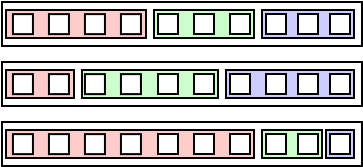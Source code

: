 <?xml version="1.0" encoding="UTF-8"?>
<dia:diagram xmlns:dia="http://www.lysator.liu.se/~alla/dia/">
  <dia:layer name="Background" visible="true" connectable="true" active="true">
    <dia:object type="Standard - Box" version="0" id="O0">
      <dia:attribute name="obj_pos">
        <dia:point val="13.2,6"/>
      </dia:attribute>
      <dia:attribute name="obj_bb">
        <dia:rectangle val="13.15,5.95;31.25,8.25"/>
      </dia:attribute>
      <dia:attribute name="elem_corner">
        <dia:point val="13.2,6"/>
      </dia:attribute>
      <dia:attribute name="elem_width">
        <dia:real val="18.0"/>
      </dia:attribute>
      <dia:attribute name="elem_height">
        <dia:real val="2.2"/>
      </dia:attribute>
      <dia:attribute name="show_background">
        <dia:boolean val="true"/>
      </dia:attribute>
    </dia:object>
    <dia:object type="Standard - Box" version="0" id="O1">
      <dia:attribute name="obj_pos">
        <dia:point val="13.2,9"/>
      </dia:attribute>
      <dia:attribute name="obj_bb">
        <dia:rectangle val="13.15,8.95;31.25,11.25"/>
      </dia:attribute>
      <dia:attribute name="elem_corner">
        <dia:point val="13.2,9"/>
      </dia:attribute>
      <dia:attribute name="elem_width">
        <dia:real val="18.0"/>
      </dia:attribute>
      <dia:attribute name="elem_height">
        <dia:real val="2.2"/>
      </dia:attribute>
      <dia:attribute name="show_background">
        <dia:boolean val="true"/>
      </dia:attribute>
    </dia:object>
    <dia:object type="Standard - Box" version="0" id="O2">
      <dia:attribute name="obj_pos">
        <dia:point val="13.2,12"/>
      </dia:attribute>
      <dia:attribute name="obj_bb">
        <dia:rectangle val="13.15,11.95;31.25,14.25"/>
      </dia:attribute>
      <dia:attribute name="elem_corner">
        <dia:point val="13.2,12"/>
      </dia:attribute>
      <dia:attribute name="elem_width">
        <dia:real val="18.0"/>
      </dia:attribute>
      <dia:attribute name="elem_height">
        <dia:real val="2.2"/>
      </dia:attribute>
      <dia:attribute name="show_background">
        <dia:boolean val="true"/>
      </dia:attribute>
    </dia:object>
    <dia:object type="Standard - Box" version="0" id="O3">
      <dia:attribute name="obj_pos">
        <dia:point val="13.4,6.4"/>
      </dia:attribute>
      <dia:attribute name="obj_bb">
        <dia:rectangle val="13.35,6.35;20.45,7.85"/>
      </dia:attribute>
      <dia:attribute name="elem_corner">
        <dia:point val="13.4,6.4"/>
      </dia:attribute>
      <dia:attribute name="elem_width">
        <dia:real val="7.0"/>
      </dia:attribute>
      <dia:attribute name="elem_height">
        <dia:real val="1.4"/>
      </dia:attribute>
      <dia:attribute name="inner_color">
        <dia:color val="#ff000033"/>
      </dia:attribute>
      <dia:attribute name="show_background">
        <dia:boolean val="true"/>
      </dia:attribute>
    </dia:object>
    <dia:object type="Standard - Box" version="0" id="O4">
      <dia:attribute name="obj_pos">
        <dia:point val="13.4,9.4"/>
      </dia:attribute>
      <dia:attribute name="obj_bb">
        <dia:rectangle val="13.35,9.35;16.85,10.85"/>
      </dia:attribute>
      <dia:attribute name="elem_corner">
        <dia:point val="13.4,9.4"/>
      </dia:attribute>
      <dia:attribute name="elem_width">
        <dia:real val="3.4"/>
      </dia:attribute>
      <dia:attribute name="elem_height">
        <dia:real val="1.4"/>
      </dia:attribute>
      <dia:attribute name="inner_color">
        <dia:color val="#ff000033"/>
      </dia:attribute>
      <dia:attribute name="show_background">
        <dia:boolean val="true"/>
      </dia:attribute>
    </dia:object>
    <dia:object type="Standard - Box" version="0" id="O5">
      <dia:attribute name="obj_pos">
        <dia:point val="13.4,12.4"/>
      </dia:attribute>
      <dia:attribute name="obj_bb">
        <dia:rectangle val="13.35,12.35;25.85,13.85"/>
      </dia:attribute>
      <dia:attribute name="elem_corner">
        <dia:point val="13.4,12.4"/>
      </dia:attribute>
      <dia:attribute name="elem_width">
        <dia:real val="12.4"/>
      </dia:attribute>
      <dia:attribute name="elem_height">
        <dia:real val="1.4"/>
      </dia:attribute>
      <dia:attribute name="inner_color">
        <dia:color val="#ff000033"/>
      </dia:attribute>
      <dia:attribute name="show_background">
        <dia:boolean val="true"/>
      </dia:attribute>
    </dia:object>
    <dia:object type="Standard - Box" version="0" id="O6">
      <dia:attribute name="obj_pos">
        <dia:point val="26.2,12.4"/>
      </dia:attribute>
      <dia:attribute name="obj_bb">
        <dia:rectangle val="26.15,12.35;29.25,13.85"/>
      </dia:attribute>
      <dia:attribute name="elem_corner">
        <dia:point val="26.2,12.4"/>
      </dia:attribute>
      <dia:attribute name="elem_width">
        <dia:real val="3"/>
      </dia:attribute>
      <dia:attribute name="elem_height">
        <dia:real val="1.4"/>
      </dia:attribute>
      <dia:attribute name="inner_color">
        <dia:color val="#00ff0033"/>
      </dia:attribute>
      <dia:attribute name="show_background">
        <dia:boolean val="true"/>
      </dia:attribute>
    </dia:object>
    <dia:object type="Standard - Box" version="0" id="O7">
      <dia:attribute name="obj_pos">
        <dia:point val="26.2,6.4"/>
      </dia:attribute>
      <dia:attribute name="obj_bb">
        <dia:rectangle val="26.15,6.35;30.85,7.85"/>
      </dia:attribute>
      <dia:attribute name="elem_corner">
        <dia:point val="26.2,6.4"/>
      </dia:attribute>
      <dia:attribute name="elem_width">
        <dia:real val="4.6"/>
      </dia:attribute>
      <dia:attribute name="elem_height">
        <dia:real val="1.4"/>
      </dia:attribute>
      <dia:attribute name="inner_color">
        <dia:color val="#0000ff33"/>
      </dia:attribute>
      <dia:attribute name="show_background">
        <dia:boolean val="true"/>
      </dia:attribute>
    </dia:object>
    <dia:object type="Standard - Box" version="0" id="O8">
      <dia:attribute name="obj_pos">
        <dia:point val="20.8,6.4"/>
      </dia:attribute>
      <dia:attribute name="obj_bb">
        <dia:rectangle val="20.75,6.35;25.85,7.85"/>
      </dia:attribute>
      <dia:attribute name="elem_corner">
        <dia:point val="20.8,6.4"/>
      </dia:attribute>
      <dia:attribute name="elem_width">
        <dia:real val="5"/>
      </dia:attribute>
      <dia:attribute name="elem_height">
        <dia:real val="1.4"/>
      </dia:attribute>
      <dia:attribute name="inner_color">
        <dia:color val="#00ff0033"/>
      </dia:attribute>
      <dia:attribute name="show_background">
        <dia:boolean val="true"/>
      </dia:attribute>
    </dia:object>
    <dia:object type="Standard - Box" version="0" id="O9">
      <dia:attribute name="obj_pos">
        <dia:point val="29.4,12.4"/>
      </dia:attribute>
      <dia:attribute name="obj_bb">
        <dia:rectangle val="29.35,12.35;30.85,13.85"/>
      </dia:attribute>
      <dia:attribute name="elem_corner">
        <dia:point val="29.4,12.4"/>
      </dia:attribute>
      <dia:attribute name="elem_width">
        <dia:real val="1.4"/>
      </dia:attribute>
      <dia:attribute name="elem_height">
        <dia:real val="1.4"/>
      </dia:attribute>
      <dia:attribute name="inner_color">
        <dia:color val="#0000ff33"/>
      </dia:attribute>
      <dia:attribute name="show_background">
        <dia:boolean val="true"/>
      </dia:attribute>
    </dia:object>
    <dia:object type="Standard - Box" version="0" id="O10">
      <dia:attribute name="obj_pos">
        <dia:point val="17.2,9.4"/>
      </dia:attribute>
      <dia:attribute name="obj_bb">
        <dia:rectangle val="17.15,9.35;24.05,10.85"/>
      </dia:attribute>
      <dia:attribute name="elem_corner">
        <dia:point val="17.2,9.4"/>
      </dia:attribute>
      <dia:attribute name="elem_width">
        <dia:real val="6.8"/>
      </dia:attribute>
      <dia:attribute name="elem_height">
        <dia:real val="1.4"/>
      </dia:attribute>
      <dia:attribute name="inner_color">
        <dia:color val="#00ff0033"/>
      </dia:attribute>
      <dia:attribute name="show_background">
        <dia:boolean val="true"/>
      </dia:attribute>
    </dia:object>
    <dia:object type="Standard - Box" version="0" id="O11">
      <dia:attribute name="obj_pos">
        <dia:point val="24.4,9.4"/>
      </dia:attribute>
      <dia:attribute name="obj_bb">
        <dia:rectangle val="24.35,9.35;30.85,10.85"/>
      </dia:attribute>
      <dia:attribute name="elem_corner">
        <dia:point val="24.4,9.4"/>
      </dia:attribute>
      <dia:attribute name="elem_width">
        <dia:real val="6.4"/>
      </dia:attribute>
      <dia:attribute name="elem_height">
        <dia:real val="1.4"/>
      </dia:attribute>
      <dia:attribute name="inner_color">
        <dia:color val="#0000ff33"/>
      </dia:attribute>
      <dia:attribute name="show_background">
        <dia:boolean val="true"/>
      </dia:attribute>
    </dia:object>
    <dia:group>
      <dia:attribute name="meta">
        <dia:composite type="dict"/>
      </dia:attribute>
      <dia:attribute name="matrix"/>
      <dia:object type="Standard - Box" version="0" id="O12">
        <dia:attribute name="obj_pos">
          <dia:point val="28,6.6"/>
        </dia:attribute>
        <dia:attribute name="obj_bb">
          <dia:rectangle val="27.95,6.55;29.05,7.65"/>
        </dia:attribute>
        <dia:attribute name="elem_corner">
          <dia:point val="28,6.6"/>
        </dia:attribute>
        <dia:attribute name="elem_width">
          <dia:real val="1"/>
        </dia:attribute>
        <dia:attribute name="elem_height">
          <dia:real val="1"/>
        </dia:attribute>
        <dia:attribute name="show_background">
          <dia:boolean val="true"/>
        </dia:attribute>
      </dia:object>
      <dia:object type="Standard - Box" version="0" id="O13">
        <dia:attribute name="obj_pos">
          <dia:point val="13.747,6.606"/>
        </dia:attribute>
        <dia:attribute name="obj_bb">
          <dia:rectangle val="13.697,6.556;14.797,7.656"/>
        </dia:attribute>
        <dia:attribute name="elem_corner">
          <dia:point val="13.747,6.606"/>
        </dia:attribute>
        <dia:attribute name="elem_width">
          <dia:real val="1"/>
        </dia:attribute>
        <dia:attribute name="elem_height">
          <dia:real val="1"/>
        </dia:attribute>
        <dia:attribute name="show_background">
          <dia:boolean val="true"/>
        </dia:attribute>
      </dia:object>
      <dia:object type="Standard - Box" version="0" id="O14">
        <dia:attribute name="obj_pos">
          <dia:point val="15.547,6.606"/>
        </dia:attribute>
        <dia:attribute name="obj_bb">
          <dia:rectangle val="15.497,6.556;16.597,7.656"/>
        </dia:attribute>
        <dia:attribute name="elem_corner">
          <dia:point val="15.547,6.606"/>
        </dia:attribute>
        <dia:attribute name="elem_width">
          <dia:real val="1"/>
        </dia:attribute>
        <dia:attribute name="elem_height">
          <dia:real val="1"/>
        </dia:attribute>
        <dia:attribute name="show_background">
          <dia:boolean val="true"/>
        </dia:attribute>
      </dia:object>
      <dia:object type="Standard - Box" version="0" id="O15">
        <dia:attribute name="obj_pos">
          <dia:point val="17.347,6.606"/>
        </dia:attribute>
        <dia:attribute name="obj_bb">
          <dia:rectangle val="17.297,6.556;18.397,7.656"/>
        </dia:attribute>
        <dia:attribute name="elem_corner">
          <dia:point val="17.347,6.606"/>
        </dia:attribute>
        <dia:attribute name="elem_width">
          <dia:real val="1"/>
        </dia:attribute>
        <dia:attribute name="elem_height">
          <dia:real val="1"/>
        </dia:attribute>
        <dia:attribute name="show_background">
          <dia:boolean val="true"/>
        </dia:attribute>
      </dia:object>
      <dia:object type="Standard - Box" version="0" id="O16">
        <dia:attribute name="obj_pos">
          <dia:point val="19.147,6.606"/>
        </dia:attribute>
        <dia:attribute name="obj_bb">
          <dia:rectangle val="19.097,6.556;20.197,7.656"/>
        </dia:attribute>
        <dia:attribute name="elem_corner">
          <dia:point val="19.147,6.606"/>
        </dia:attribute>
        <dia:attribute name="elem_width">
          <dia:real val="1"/>
        </dia:attribute>
        <dia:attribute name="elem_height">
          <dia:real val="1"/>
        </dia:attribute>
        <dia:attribute name="show_background">
          <dia:boolean val="true"/>
        </dia:attribute>
      </dia:object>
      <dia:object type="Standard - Box" version="0" id="O17">
        <dia:attribute name="obj_pos">
          <dia:point val="21,6.6"/>
        </dia:attribute>
        <dia:attribute name="obj_bb">
          <dia:rectangle val="20.95,6.55;22.05,7.65"/>
        </dia:attribute>
        <dia:attribute name="elem_corner">
          <dia:point val="21,6.6"/>
        </dia:attribute>
        <dia:attribute name="elem_width">
          <dia:real val="1"/>
        </dia:attribute>
        <dia:attribute name="elem_height">
          <dia:real val="1"/>
        </dia:attribute>
        <dia:attribute name="show_background">
          <dia:boolean val="true"/>
        </dia:attribute>
      </dia:object>
      <dia:object type="Standard - Box" version="0" id="O18">
        <dia:attribute name="obj_pos">
          <dia:point val="22.8,6.6"/>
        </dia:attribute>
        <dia:attribute name="obj_bb">
          <dia:rectangle val="22.75,6.55;23.85,7.65"/>
        </dia:attribute>
        <dia:attribute name="elem_corner">
          <dia:point val="22.8,6.6"/>
        </dia:attribute>
        <dia:attribute name="elem_width">
          <dia:real val="1"/>
        </dia:attribute>
        <dia:attribute name="elem_height">
          <dia:real val="1"/>
        </dia:attribute>
        <dia:attribute name="show_background">
          <dia:boolean val="true"/>
        </dia:attribute>
      </dia:object>
      <dia:object type="Standard - Box" version="0" id="O19">
        <dia:attribute name="obj_pos">
          <dia:point val="24.6,6.6"/>
        </dia:attribute>
        <dia:attribute name="obj_bb">
          <dia:rectangle val="24.55,6.55;25.65,7.65"/>
        </dia:attribute>
        <dia:attribute name="elem_corner">
          <dia:point val="24.6,6.6"/>
        </dia:attribute>
        <dia:attribute name="elem_width">
          <dia:real val="1"/>
        </dia:attribute>
        <dia:attribute name="elem_height">
          <dia:real val="1"/>
        </dia:attribute>
        <dia:attribute name="show_background">
          <dia:boolean val="true"/>
        </dia:attribute>
      </dia:object>
      <dia:object type="Standard - Box" version="0" id="O20">
        <dia:attribute name="obj_pos">
          <dia:point val="26.4,6.6"/>
        </dia:attribute>
        <dia:attribute name="obj_bb">
          <dia:rectangle val="26.35,6.55;27.45,7.65"/>
        </dia:attribute>
        <dia:attribute name="elem_corner">
          <dia:point val="26.4,6.6"/>
        </dia:attribute>
        <dia:attribute name="elem_width">
          <dia:real val="1"/>
        </dia:attribute>
        <dia:attribute name="elem_height">
          <dia:real val="1"/>
        </dia:attribute>
        <dia:attribute name="show_background">
          <dia:boolean val="true"/>
        </dia:attribute>
      </dia:object>
      <dia:object type="Standard - Box" version="0" id="O21">
        <dia:attribute name="obj_pos">
          <dia:point val="29.6,6.6"/>
        </dia:attribute>
        <dia:attribute name="obj_bb">
          <dia:rectangle val="29.55,6.55;30.65,7.65"/>
        </dia:attribute>
        <dia:attribute name="elem_corner">
          <dia:point val="29.6,6.6"/>
        </dia:attribute>
        <dia:attribute name="elem_width">
          <dia:real val="1"/>
        </dia:attribute>
        <dia:attribute name="elem_height">
          <dia:real val="1"/>
        </dia:attribute>
        <dia:attribute name="show_background">
          <dia:boolean val="true"/>
        </dia:attribute>
      </dia:object>
    </dia:group>
    <dia:group>
      <dia:attribute name="meta">
        <dia:composite type="dict"/>
      </dia:attribute>
      <dia:attribute name="matrix"/>
      <dia:object type="Standard - Box" version="0" id="O22">
        <dia:attribute name="obj_pos">
          <dia:point val="28,9.6"/>
        </dia:attribute>
        <dia:attribute name="obj_bb">
          <dia:rectangle val="27.95,9.55;29.05,10.65"/>
        </dia:attribute>
        <dia:attribute name="elem_corner">
          <dia:point val="28,9.6"/>
        </dia:attribute>
        <dia:attribute name="elem_width">
          <dia:real val="1"/>
        </dia:attribute>
        <dia:attribute name="elem_height">
          <dia:real val="1"/>
        </dia:attribute>
        <dia:attribute name="show_background">
          <dia:boolean val="true"/>
        </dia:attribute>
      </dia:object>
      <dia:object type="Standard - Box" version="0" id="O23">
        <dia:attribute name="obj_pos">
          <dia:point val="13.747,9.606"/>
        </dia:attribute>
        <dia:attribute name="obj_bb">
          <dia:rectangle val="13.697,9.556;14.797,10.656"/>
        </dia:attribute>
        <dia:attribute name="elem_corner">
          <dia:point val="13.747,9.606"/>
        </dia:attribute>
        <dia:attribute name="elem_width">
          <dia:real val="1"/>
        </dia:attribute>
        <dia:attribute name="elem_height">
          <dia:real val="1"/>
        </dia:attribute>
        <dia:attribute name="show_background">
          <dia:boolean val="true"/>
        </dia:attribute>
      </dia:object>
      <dia:object type="Standard - Box" version="0" id="O24">
        <dia:attribute name="obj_pos">
          <dia:point val="15.547,9.606"/>
        </dia:attribute>
        <dia:attribute name="obj_bb">
          <dia:rectangle val="15.497,9.556;16.597,10.656"/>
        </dia:attribute>
        <dia:attribute name="elem_corner">
          <dia:point val="15.547,9.606"/>
        </dia:attribute>
        <dia:attribute name="elem_width">
          <dia:real val="1"/>
        </dia:attribute>
        <dia:attribute name="elem_height">
          <dia:real val="1"/>
        </dia:attribute>
        <dia:attribute name="show_background">
          <dia:boolean val="true"/>
        </dia:attribute>
      </dia:object>
      <dia:object type="Standard - Box" version="0" id="O25">
        <dia:attribute name="obj_pos">
          <dia:point val="17.347,9.606"/>
        </dia:attribute>
        <dia:attribute name="obj_bb">
          <dia:rectangle val="17.297,9.556;18.397,10.656"/>
        </dia:attribute>
        <dia:attribute name="elem_corner">
          <dia:point val="17.347,9.606"/>
        </dia:attribute>
        <dia:attribute name="elem_width">
          <dia:real val="1"/>
        </dia:attribute>
        <dia:attribute name="elem_height">
          <dia:real val="1"/>
        </dia:attribute>
        <dia:attribute name="show_background">
          <dia:boolean val="true"/>
        </dia:attribute>
      </dia:object>
      <dia:object type="Standard - Box" version="0" id="O26">
        <dia:attribute name="obj_pos">
          <dia:point val="19.147,9.606"/>
        </dia:attribute>
        <dia:attribute name="obj_bb">
          <dia:rectangle val="19.097,9.556;20.197,10.656"/>
        </dia:attribute>
        <dia:attribute name="elem_corner">
          <dia:point val="19.147,9.606"/>
        </dia:attribute>
        <dia:attribute name="elem_width">
          <dia:real val="1"/>
        </dia:attribute>
        <dia:attribute name="elem_height">
          <dia:real val="1"/>
        </dia:attribute>
        <dia:attribute name="show_background">
          <dia:boolean val="true"/>
        </dia:attribute>
      </dia:object>
      <dia:object type="Standard - Box" version="0" id="O27">
        <dia:attribute name="obj_pos">
          <dia:point val="21,9.6"/>
        </dia:attribute>
        <dia:attribute name="obj_bb">
          <dia:rectangle val="20.95,9.55;22.05,10.65"/>
        </dia:attribute>
        <dia:attribute name="elem_corner">
          <dia:point val="21,9.6"/>
        </dia:attribute>
        <dia:attribute name="elem_width">
          <dia:real val="1"/>
        </dia:attribute>
        <dia:attribute name="elem_height">
          <dia:real val="1"/>
        </dia:attribute>
        <dia:attribute name="show_background">
          <dia:boolean val="true"/>
        </dia:attribute>
      </dia:object>
      <dia:object type="Standard - Box" version="0" id="O28">
        <dia:attribute name="obj_pos">
          <dia:point val="22.8,9.6"/>
        </dia:attribute>
        <dia:attribute name="obj_bb">
          <dia:rectangle val="22.75,9.55;23.85,10.65"/>
        </dia:attribute>
        <dia:attribute name="elem_corner">
          <dia:point val="22.8,9.6"/>
        </dia:attribute>
        <dia:attribute name="elem_width">
          <dia:real val="1"/>
        </dia:attribute>
        <dia:attribute name="elem_height">
          <dia:real val="1"/>
        </dia:attribute>
        <dia:attribute name="show_background">
          <dia:boolean val="true"/>
        </dia:attribute>
      </dia:object>
      <dia:object type="Standard - Box" version="0" id="O29">
        <dia:attribute name="obj_pos">
          <dia:point val="24.6,9.6"/>
        </dia:attribute>
        <dia:attribute name="obj_bb">
          <dia:rectangle val="24.55,9.55;25.65,10.65"/>
        </dia:attribute>
        <dia:attribute name="elem_corner">
          <dia:point val="24.6,9.6"/>
        </dia:attribute>
        <dia:attribute name="elem_width">
          <dia:real val="1"/>
        </dia:attribute>
        <dia:attribute name="elem_height">
          <dia:real val="1"/>
        </dia:attribute>
        <dia:attribute name="show_background">
          <dia:boolean val="true"/>
        </dia:attribute>
      </dia:object>
      <dia:object type="Standard - Box" version="0" id="O30">
        <dia:attribute name="obj_pos">
          <dia:point val="26.4,9.6"/>
        </dia:attribute>
        <dia:attribute name="obj_bb">
          <dia:rectangle val="26.35,9.55;27.45,10.65"/>
        </dia:attribute>
        <dia:attribute name="elem_corner">
          <dia:point val="26.4,9.6"/>
        </dia:attribute>
        <dia:attribute name="elem_width">
          <dia:real val="1"/>
        </dia:attribute>
        <dia:attribute name="elem_height">
          <dia:real val="1"/>
        </dia:attribute>
        <dia:attribute name="show_background">
          <dia:boolean val="true"/>
        </dia:attribute>
      </dia:object>
      <dia:object type="Standard - Box" version="0" id="O31">
        <dia:attribute name="obj_pos">
          <dia:point val="29.6,9.6"/>
        </dia:attribute>
        <dia:attribute name="obj_bb">
          <dia:rectangle val="29.55,9.55;30.65,10.65"/>
        </dia:attribute>
        <dia:attribute name="elem_corner">
          <dia:point val="29.6,9.6"/>
        </dia:attribute>
        <dia:attribute name="elem_width">
          <dia:real val="1"/>
        </dia:attribute>
        <dia:attribute name="elem_height">
          <dia:real val="1"/>
        </dia:attribute>
        <dia:attribute name="show_background">
          <dia:boolean val="true"/>
        </dia:attribute>
      </dia:object>
    </dia:group>
    <dia:group>
      <dia:attribute name="meta">
        <dia:composite type="dict"/>
      </dia:attribute>
      <dia:attribute name="matrix"/>
      <dia:object type="Standard - Box" version="0" id="O32">
        <dia:attribute name="obj_pos">
          <dia:point val="28,12.6"/>
        </dia:attribute>
        <dia:attribute name="obj_bb">
          <dia:rectangle val="27.95,12.55;29.05,13.65"/>
        </dia:attribute>
        <dia:attribute name="elem_corner">
          <dia:point val="28,12.6"/>
        </dia:attribute>
        <dia:attribute name="elem_width">
          <dia:real val="1"/>
        </dia:attribute>
        <dia:attribute name="elem_height">
          <dia:real val="1"/>
        </dia:attribute>
        <dia:attribute name="show_background">
          <dia:boolean val="true"/>
        </dia:attribute>
      </dia:object>
      <dia:object type="Standard - Box" version="0" id="O33">
        <dia:attribute name="obj_pos">
          <dia:point val="13.747,12.606"/>
        </dia:attribute>
        <dia:attribute name="obj_bb">
          <dia:rectangle val="13.697,12.556;14.797,13.656"/>
        </dia:attribute>
        <dia:attribute name="elem_corner">
          <dia:point val="13.747,12.606"/>
        </dia:attribute>
        <dia:attribute name="elem_width">
          <dia:real val="1"/>
        </dia:attribute>
        <dia:attribute name="elem_height">
          <dia:real val="1"/>
        </dia:attribute>
        <dia:attribute name="show_background">
          <dia:boolean val="true"/>
        </dia:attribute>
      </dia:object>
      <dia:object type="Standard - Box" version="0" id="O34">
        <dia:attribute name="obj_pos">
          <dia:point val="15.547,12.606"/>
        </dia:attribute>
        <dia:attribute name="obj_bb">
          <dia:rectangle val="15.497,12.556;16.597,13.656"/>
        </dia:attribute>
        <dia:attribute name="elem_corner">
          <dia:point val="15.547,12.606"/>
        </dia:attribute>
        <dia:attribute name="elem_width">
          <dia:real val="1"/>
        </dia:attribute>
        <dia:attribute name="elem_height">
          <dia:real val="1"/>
        </dia:attribute>
        <dia:attribute name="show_background">
          <dia:boolean val="true"/>
        </dia:attribute>
      </dia:object>
      <dia:object type="Standard - Box" version="0" id="O35">
        <dia:attribute name="obj_pos">
          <dia:point val="17.347,12.606"/>
        </dia:attribute>
        <dia:attribute name="obj_bb">
          <dia:rectangle val="17.297,12.556;18.397,13.656"/>
        </dia:attribute>
        <dia:attribute name="elem_corner">
          <dia:point val="17.347,12.606"/>
        </dia:attribute>
        <dia:attribute name="elem_width">
          <dia:real val="1"/>
        </dia:attribute>
        <dia:attribute name="elem_height">
          <dia:real val="1"/>
        </dia:attribute>
        <dia:attribute name="show_background">
          <dia:boolean val="true"/>
        </dia:attribute>
      </dia:object>
      <dia:object type="Standard - Box" version="0" id="O36">
        <dia:attribute name="obj_pos">
          <dia:point val="19.147,12.606"/>
        </dia:attribute>
        <dia:attribute name="obj_bb">
          <dia:rectangle val="19.097,12.556;20.197,13.656"/>
        </dia:attribute>
        <dia:attribute name="elem_corner">
          <dia:point val="19.147,12.606"/>
        </dia:attribute>
        <dia:attribute name="elem_width">
          <dia:real val="1"/>
        </dia:attribute>
        <dia:attribute name="elem_height">
          <dia:real val="1"/>
        </dia:attribute>
        <dia:attribute name="show_background">
          <dia:boolean val="true"/>
        </dia:attribute>
      </dia:object>
      <dia:object type="Standard - Box" version="0" id="O37">
        <dia:attribute name="obj_pos">
          <dia:point val="21,12.6"/>
        </dia:attribute>
        <dia:attribute name="obj_bb">
          <dia:rectangle val="20.95,12.55;22.05,13.65"/>
        </dia:attribute>
        <dia:attribute name="elem_corner">
          <dia:point val="21,12.6"/>
        </dia:attribute>
        <dia:attribute name="elem_width">
          <dia:real val="1"/>
        </dia:attribute>
        <dia:attribute name="elem_height">
          <dia:real val="1"/>
        </dia:attribute>
        <dia:attribute name="show_background">
          <dia:boolean val="true"/>
        </dia:attribute>
      </dia:object>
      <dia:object type="Standard - Box" version="0" id="O38">
        <dia:attribute name="obj_pos">
          <dia:point val="22.8,12.6"/>
        </dia:attribute>
        <dia:attribute name="obj_bb">
          <dia:rectangle val="22.75,12.55;23.85,13.65"/>
        </dia:attribute>
        <dia:attribute name="elem_corner">
          <dia:point val="22.8,12.6"/>
        </dia:attribute>
        <dia:attribute name="elem_width">
          <dia:real val="1"/>
        </dia:attribute>
        <dia:attribute name="elem_height">
          <dia:real val="1"/>
        </dia:attribute>
        <dia:attribute name="show_background">
          <dia:boolean val="true"/>
        </dia:attribute>
      </dia:object>
      <dia:object type="Standard - Box" version="0" id="O39">
        <dia:attribute name="obj_pos">
          <dia:point val="24.6,12.6"/>
        </dia:attribute>
        <dia:attribute name="obj_bb">
          <dia:rectangle val="24.55,12.55;25.65,13.65"/>
        </dia:attribute>
        <dia:attribute name="elem_corner">
          <dia:point val="24.6,12.6"/>
        </dia:attribute>
        <dia:attribute name="elem_width">
          <dia:real val="1"/>
        </dia:attribute>
        <dia:attribute name="elem_height">
          <dia:real val="1"/>
        </dia:attribute>
        <dia:attribute name="show_background">
          <dia:boolean val="true"/>
        </dia:attribute>
      </dia:object>
      <dia:object type="Standard - Box" version="0" id="O40">
        <dia:attribute name="obj_pos">
          <dia:point val="26.4,12.6"/>
        </dia:attribute>
        <dia:attribute name="obj_bb">
          <dia:rectangle val="26.35,12.55;27.45,13.65"/>
        </dia:attribute>
        <dia:attribute name="elem_corner">
          <dia:point val="26.4,12.6"/>
        </dia:attribute>
        <dia:attribute name="elem_width">
          <dia:real val="1"/>
        </dia:attribute>
        <dia:attribute name="elem_height">
          <dia:real val="1"/>
        </dia:attribute>
        <dia:attribute name="show_background">
          <dia:boolean val="true"/>
        </dia:attribute>
      </dia:object>
      <dia:object type="Standard - Box" version="0" id="O41">
        <dia:attribute name="obj_pos">
          <dia:point val="29.6,12.6"/>
        </dia:attribute>
        <dia:attribute name="obj_bb">
          <dia:rectangle val="29.55,12.55;30.65,13.65"/>
        </dia:attribute>
        <dia:attribute name="elem_corner">
          <dia:point val="29.6,12.6"/>
        </dia:attribute>
        <dia:attribute name="elem_width">
          <dia:real val="1"/>
        </dia:attribute>
        <dia:attribute name="elem_height">
          <dia:real val="1"/>
        </dia:attribute>
        <dia:attribute name="show_background">
          <dia:boolean val="true"/>
        </dia:attribute>
      </dia:object>
    </dia:group>
  </dia:layer>
</dia:diagram>
